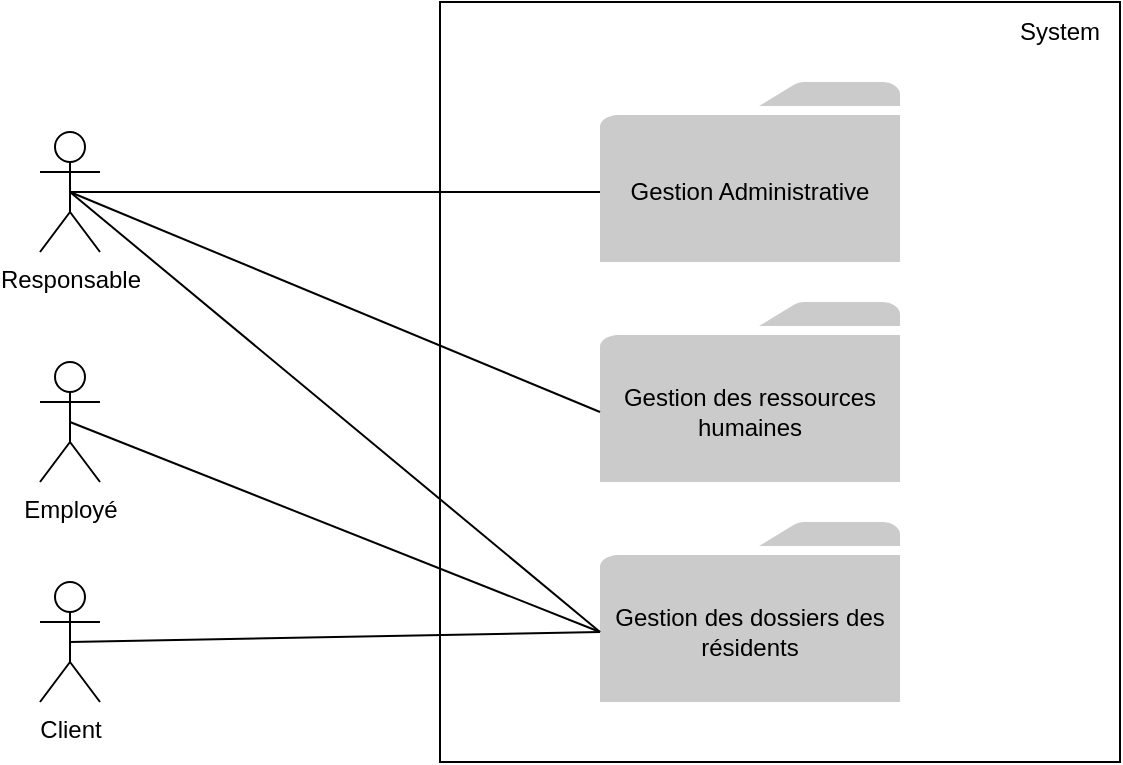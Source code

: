 <mxfile version="15.8.7" type="device"><diagram id="i-IvCMkMjDLX486nIrYI" name="Page-1"><mxGraphModel dx="899" dy="672" grid="1" gridSize="10" guides="1" tooltips="1" connect="1" arrows="1" fold="1" page="1" pageScale="1" pageWidth="1169" pageHeight="827" math="0" shadow="0"><root><mxCell id="0"/><mxCell id="1" parent="0"/><mxCell id="6iJOGMyxzOVuqDigpWuG-1" value="" style="rounded=0;whiteSpace=wrap;html=1;" parent="1" vertex="1"><mxGeometry x="320" y="180" width="340" height="380" as="geometry"/></mxCell><mxCell id="6iJOGMyxzOVuqDigpWuG-15" style="edgeStyle=orthogonalEdgeStyle;rounded=0;orthogonalLoop=1;jettySize=auto;html=1;exitX=0.5;exitY=0.5;exitDx=0;exitDy=0;exitPerimeter=0;entryX=0;entryY=0.5;entryDx=0;entryDy=0;endArrow=none;endFill=0;" parent="1" source="6iJOGMyxzOVuqDigpWuG-2" target="6iJOGMyxzOVuqDigpWuG-10" edge="1"><mxGeometry relative="1" as="geometry"/></mxCell><mxCell id="6iJOGMyxzOVuqDigpWuG-2" value="Responsable" style="shape=umlActor;verticalLabelPosition=bottom;verticalAlign=top;html=1;" parent="1" vertex="1"><mxGeometry x="120" y="245" width="30" height="60" as="geometry"/></mxCell><mxCell id="6iJOGMyxzOVuqDigpWuG-4" value="Employé" style="shape=umlActor;verticalLabelPosition=bottom;verticalAlign=top;html=1;" parent="1" vertex="1"><mxGeometry x="120" y="360" width="30" height="60" as="geometry"/></mxCell><mxCell id="6iJOGMyxzOVuqDigpWuG-5" value="Client" style="shape=umlActor;verticalLabelPosition=bottom;verticalAlign=top;html=1;" parent="1" vertex="1"><mxGeometry x="120" y="470" width="30" height="60" as="geometry"/></mxCell><mxCell id="6iJOGMyxzOVuqDigpWuG-7" value="" style="sketch=0;pointerEvents=1;shadow=0;dashed=0;html=1;strokeColor=none;labelPosition=center;verticalLabelPosition=bottom;verticalAlign=top;outlineConnect=0;align=center;shape=mxgraph.office.concepts.folder;fillColor=#CCCBCB;" parent="1" vertex="1"><mxGeometry x="400" y="220" width="150" height="90" as="geometry"/></mxCell><mxCell id="6iJOGMyxzOVuqDigpWuG-8" value="" style="sketch=0;pointerEvents=1;shadow=0;dashed=0;html=1;strokeColor=none;labelPosition=center;verticalLabelPosition=bottom;verticalAlign=top;outlineConnect=0;align=center;shape=mxgraph.office.concepts.folder;fillColor=#CCCBCB;" parent="1" vertex="1"><mxGeometry x="400" y="330" width="150" height="90" as="geometry"/></mxCell><mxCell id="6iJOGMyxzOVuqDigpWuG-9" value="" style="sketch=0;pointerEvents=1;shadow=0;dashed=0;html=1;strokeColor=none;labelPosition=center;verticalLabelPosition=bottom;verticalAlign=top;outlineConnect=0;align=center;shape=mxgraph.office.concepts.folder;fillColor=#CCCBCB;" parent="1" vertex="1"><mxGeometry x="400" y="440" width="150" height="90" as="geometry"/></mxCell><mxCell id="6iJOGMyxzOVuqDigpWuG-10" value="Gestion Administrative&lt;span style=&quot;color: rgba(0 , 0 , 0 , 0) ; font-family: monospace ; font-size: 0px&quot;&gt;%3CmxGraphModel%3E%3Croot%3E%3CmxCell%20id%3D%220%22%2F%3E%3CmxCell%20id%3D%221%22%20parent%3D%220%22%2F%3E%3CmxCell%20id%3D%222%22%20value%3D%22%22%20style%3D%22sketch%3D0%3BpointerEvents%3D1%3Bshadow%3D0%3Bdashed%3D0%3Bhtml%3D1%3BstrokeColor%3Dnone%3BlabelPosition%3Dcenter%3BverticalLabelPosition%3Dbottom%3BverticalAlign%3Dtop%3BoutlineConnect%3D0%3Balign%3Dcenter%3Bshape%3Dmxgraph.office.concepts.folder%3BfillColor%3D%23CCCBCB%3B%22%20vertex%3D%221%22%20parent%3D%221%22%3E%3CmxGeometry%20x%3D%22430%22%20y%3D%22220%22%20width%3D%22120%22%20height%3D%2290%22%20as%3D%22geometry%22%2F%3E%3C%2FmxCell%3E%3C%2Froot%3E%3C%2FmxGraphModel%3E&lt;/span&gt;" style="text;html=1;strokeColor=none;fillColor=none;align=center;verticalAlign=middle;whiteSpace=wrap;rounded=0;" parent="1" vertex="1"><mxGeometry x="400" y="240" width="150" height="70" as="geometry"/></mxCell><mxCell id="6iJOGMyxzOVuqDigpWuG-11" value="Gestion des ressources humaines&lt;span style=&quot;color: rgba(0 , 0 , 0 , 0) ; font-family: monospace ; font-size: 0px&quot;&gt;%3CmxGraphModel%3E%3Croot%3E%3CmxCell%20id%3D%220%22%2F%3E%3CmxCell%20id%3D%221%22%20parent%3D%220%22%2F%3E%3CmxCell%20id%3D%222%22%20value%3D%22%22%20style%3D%22sketch%3D0%3BpointerEvents%3D1%3Bshadow%3D0%3Bdashed%3D0%3Bhtml%3D1%3BstrokeColor%3Dnone%3BlabelPosition%3Dcenter%3BverticalLabelPosition%3Dbottom%3BverticalAlign%3Dtop%3BoutlineConnect%3D0%3Balign%3Dcenter%3Bshape%3Dmxgraph.office.concepts.folder%3BfillColor%3D%23CCCBCB%3B%22%20vertex%3D%221%22%20parent%3D%221%22%3E%3CmxGeometry%20x%3D%22430%22%20y%3D%22220%22%20width%3D%22120%22%20height%3D%2290%22%20as%3D%22geometry%22%2F%3E%3C%2FmxCell%3E%3C%2Froot%3E%3C%2FmxGraphModel%3E&lt;/span&gt;" style="text;html=1;strokeColor=none;fillColor=none;align=center;verticalAlign=middle;whiteSpace=wrap;rounded=0;" parent="1" vertex="1"><mxGeometry x="400" y="350" width="150" height="70" as="geometry"/></mxCell><mxCell id="6iJOGMyxzOVuqDigpWuG-12" value="Gestion des dossiers des résidents" style="text;html=1;strokeColor=none;fillColor=none;align=center;verticalAlign=middle;whiteSpace=wrap;rounded=0;" parent="1" vertex="1"><mxGeometry x="400" y="460" width="150" height="70" as="geometry"/></mxCell><mxCell id="6iJOGMyxzOVuqDigpWuG-17" value="" style="endArrow=none;html=1;rounded=0;exitX=0.5;exitY=0.5;exitDx=0;exitDy=0;exitPerimeter=0;entryX=0;entryY=0.5;entryDx=0;entryDy=0;" parent="1" source="6iJOGMyxzOVuqDigpWuG-2" target="6iJOGMyxzOVuqDigpWuG-11" edge="1"><mxGeometry width="50" height="50" relative="1" as="geometry"><mxPoint x="390" y="450" as="sourcePoint"/><mxPoint x="440" y="400" as="targetPoint"/></mxGeometry></mxCell><mxCell id="6iJOGMyxzOVuqDigpWuG-18" value="" style="endArrow=none;html=1;rounded=0;entryX=0;entryY=0.5;entryDx=0;entryDy=0;exitX=0.5;exitY=0.5;exitDx=0;exitDy=0;exitPerimeter=0;" parent="1" source="6iJOGMyxzOVuqDigpWuG-4" target="6iJOGMyxzOVuqDigpWuG-12" edge="1"><mxGeometry width="50" height="50" relative="1" as="geometry"><mxPoint x="390" y="450" as="sourcePoint"/><mxPoint x="440" y="400" as="targetPoint"/></mxGeometry></mxCell><mxCell id="6iJOGMyxzOVuqDigpWuG-19" value="" style="endArrow=none;html=1;rounded=0;exitX=0.5;exitY=0.5;exitDx=0;exitDy=0;exitPerimeter=0;entryX=0;entryY=0.5;entryDx=0;entryDy=0;" parent="1" source="6iJOGMyxzOVuqDigpWuG-5" target="6iJOGMyxzOVuqDigpWuG-12" edge="1"><mxGeometry width="50" height="50" relative="1" as="geometry"><mxPoint x="390" y="450" as="sourcePoint"/><mxPoint x="440" y="400" as="targetPoint"/></mxGeometry></mxCell><mxCell id="6iJOGMyxzOVuqDigpWuG-20" value="System" style="text;html=1;strokeColor=none;fillColor=none;align=center;verticalAlign=middle;whiteSpace=wrap;rounded=0;" parent="1" vertex="1"><mxGeometry x="600" y="180" width="60" height="30" as="geometry"/></mxCell><mxCell id="L6SnvbroKyoNasWQZ59d-1" value="" style="endArrow=none;html=1;rounded=0;exitX=0.5;exitY=0.5;exitDx=0;exitDy=0;exitPerimeter=0;entryX=0;entryY=0.5;entryDx=0;entryDy=0;" edge="1" parent="1" source="6iJOGMyxzOVuqDigpWuG-2" target="6iJOGMyxzOVuqDigpWuG-12"><mxGeometry width="50" height="50" relative="1" as="geometry"><mxPoint x="430" y="370" as="sourcePoint"/><mxPoint x="480" y="320" as="targetPoint"/></mxGeometry></mxCell></root></mxGraphModel></diagram></mxfile>
